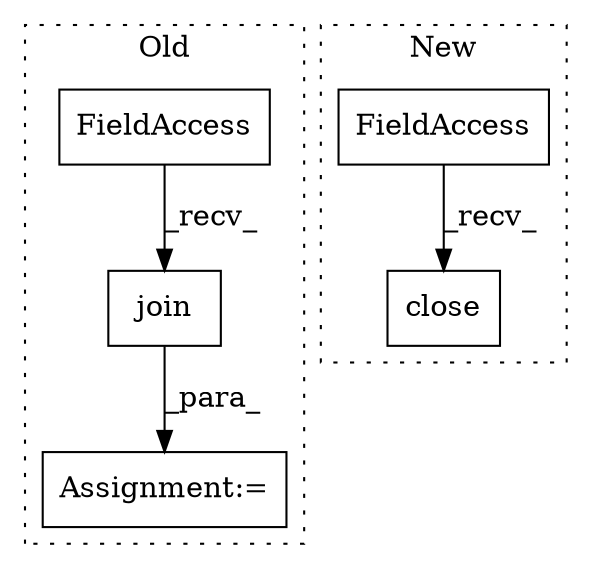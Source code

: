 digraph G {
subgraph cluster0 {
1 [label="join" a="32" s="443,473" l="5,1" shape="box"];
3 [label="FieldAccess" a="22" s="435" l="7" shape="box"];
5 [label="Assignment:=" a="7" s="434" l="1" shape="box"];
label = "Old";
style="dotted";
}
subgraph cluster1 {
2 [label="close" a="32" s="792" l="7" shape="box"];
4 [label="FieldAccess" a="22" s="783" l="8" shape="box"];
label = "New";
style="dotted";
}
1 -> 5 [label="_para_"];
3 -> 1 [label="_recv_"];
4 -> 2 [label="_recv_"];
}